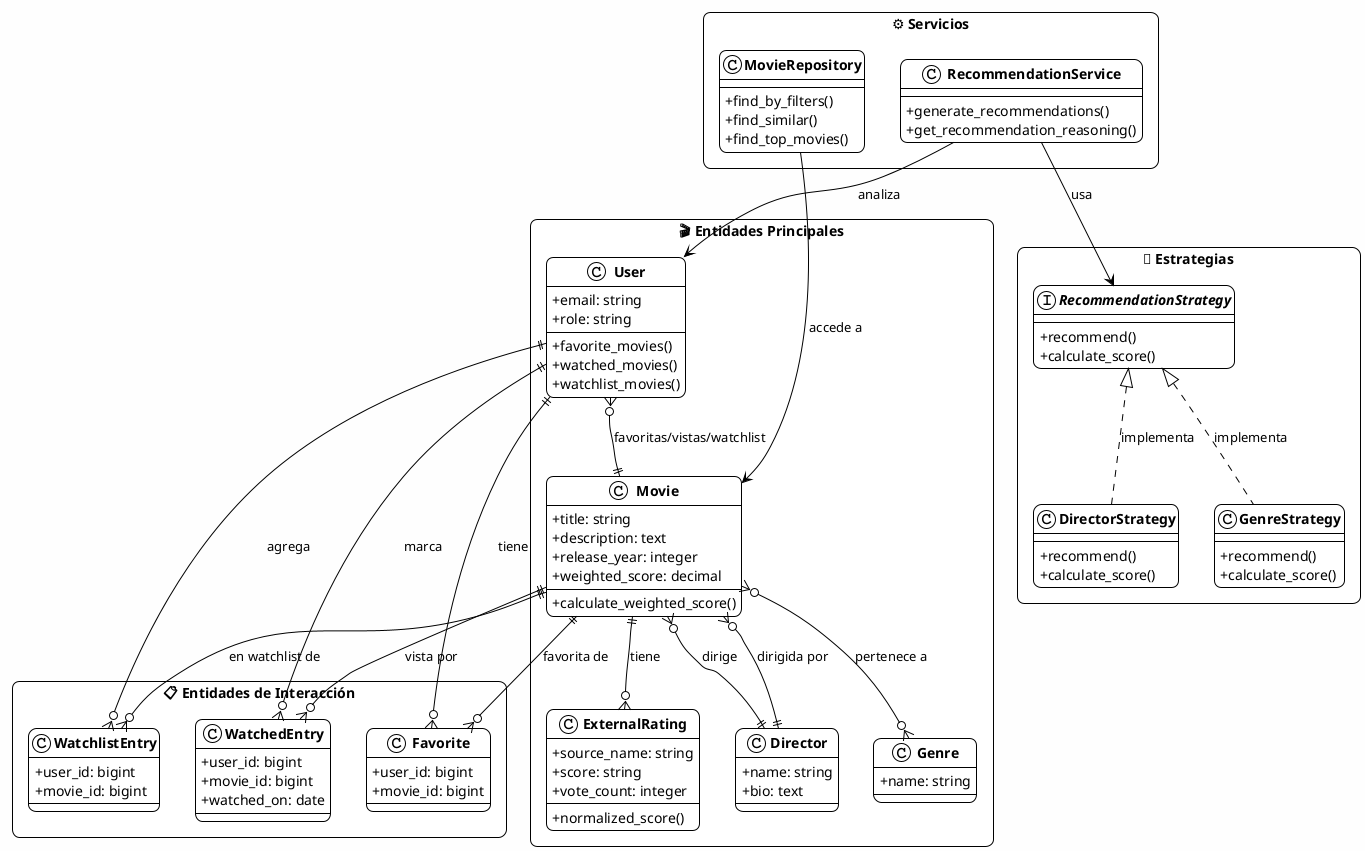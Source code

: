 @startuml Film Sonar - Diagrama de Clases Simplificado

!theme plain
skinparam classAttributeIconSize 0
skinparam classFontSize 14
skinparam classFontStyle bold
skinparam packageStyle rectangle
skinparam backgroundColor #FEFEFE
skinparam roundcorner 15

package "🎬 Entidades Principales" {
  class User {
    +email: string
    +role: string
    --
    +favorite_movies()
    +watched_movies()
    +watchlist_movies()
  }

  class Movie {
    +title: string
    +description: text
    +release_year: integer
    +weighted_score: decimal
    --
    +calculate_weighted_score()
  }

  class Director {
    +name: string
    +bio: text
  }

  class Genre {
    +name: string
  }

  class ExternalRating {
    +source_name: string
    +score: string
    +vote_count: integer
    --
    +normalized_score()
  }
}

package "📋 Entidades de Interacción" {
  class Favorite {
    +user_id: bigint
    +movie_id: bigint
  }

  class WatchedEntry {
    +user_id: bigint
    +movie_id: bigint
    +watched_on: date
  }

  class WatchlistEntry {
    +user_id: bigint
    +movie_id: bigint
  }
}

package "⚙️ Servicios" {
  class RecommendationService {
    +generate_recommendations()
    +get_recommendation_reasoning()
  }

  class MovieRepository {
    +find_by_filters()
    +find_similar()
    +find_top_movies()
  }
}

package "🎯 Estrategias" {
  interface RecommendationStrategy {
    +recommend()
    +calculate_score()
  }

  class GenreStrategy {
    +recommend()
    +calculate_score()
  }

  class DirectorStrategy {
    +recommend()
    +calculate_score()
  }
}

' Relaciones principales
User ||--o{ Favorite : "tiene"
User ||--o{ WatchedEntry : "marca"
User ||--o{ WatchlistEntry : "agrega"
User }o--|| Movie : "favoritas/vistas/watchlist"

Movie ||--o{ ExternalRating : "tiene"
Movie }o--|| Director : "dirigida por"
Movie }o--o{ Genre : "pertenece a"
Movie ||--o{ Favorite : "favorita de"
Movie ||--o{ WatchedEntry : "vista por"
Movie ||--o{ WatchlistEntry : "en watchlist de"

Director ||--o{ Movie : "dirige"

' Relaciones de servicios
RecommendationService --> RecommendationStrategy : "usa"
RecommendationService --> User : "analiza"
MovieRepository --> Movie : "accede a"

RecommendationStrategy <|.. GenreStrategy : "implementa"
RecommendationStrategy <|.. DirectorStrategy : "implementa"

@enduml 